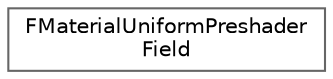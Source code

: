 digraph "Graphical Class Hierarchy"
{
 // INTERACTIVE_SVG=YES
 // LATEX_PDF_SIZE
  bgcolor="transparent";
  edge [fontname=Helvetica,fontsize=10,labelfontname=Helvetica,labelfontsize=10];
  node [fontname=Helvetica,fontsize=10,shape=box,height=0.2,width=0.4];
  rankdir="LR";
  Node0 [id="Node000000",label="FMaterialUniformPreshader\lField",height=0.2,width=0.4,color="grey40", fillcolor="white", style="filled",URL="$dc/dbe/classFMaterialUniformPreshaderField.html",tooltip=" "];
}
